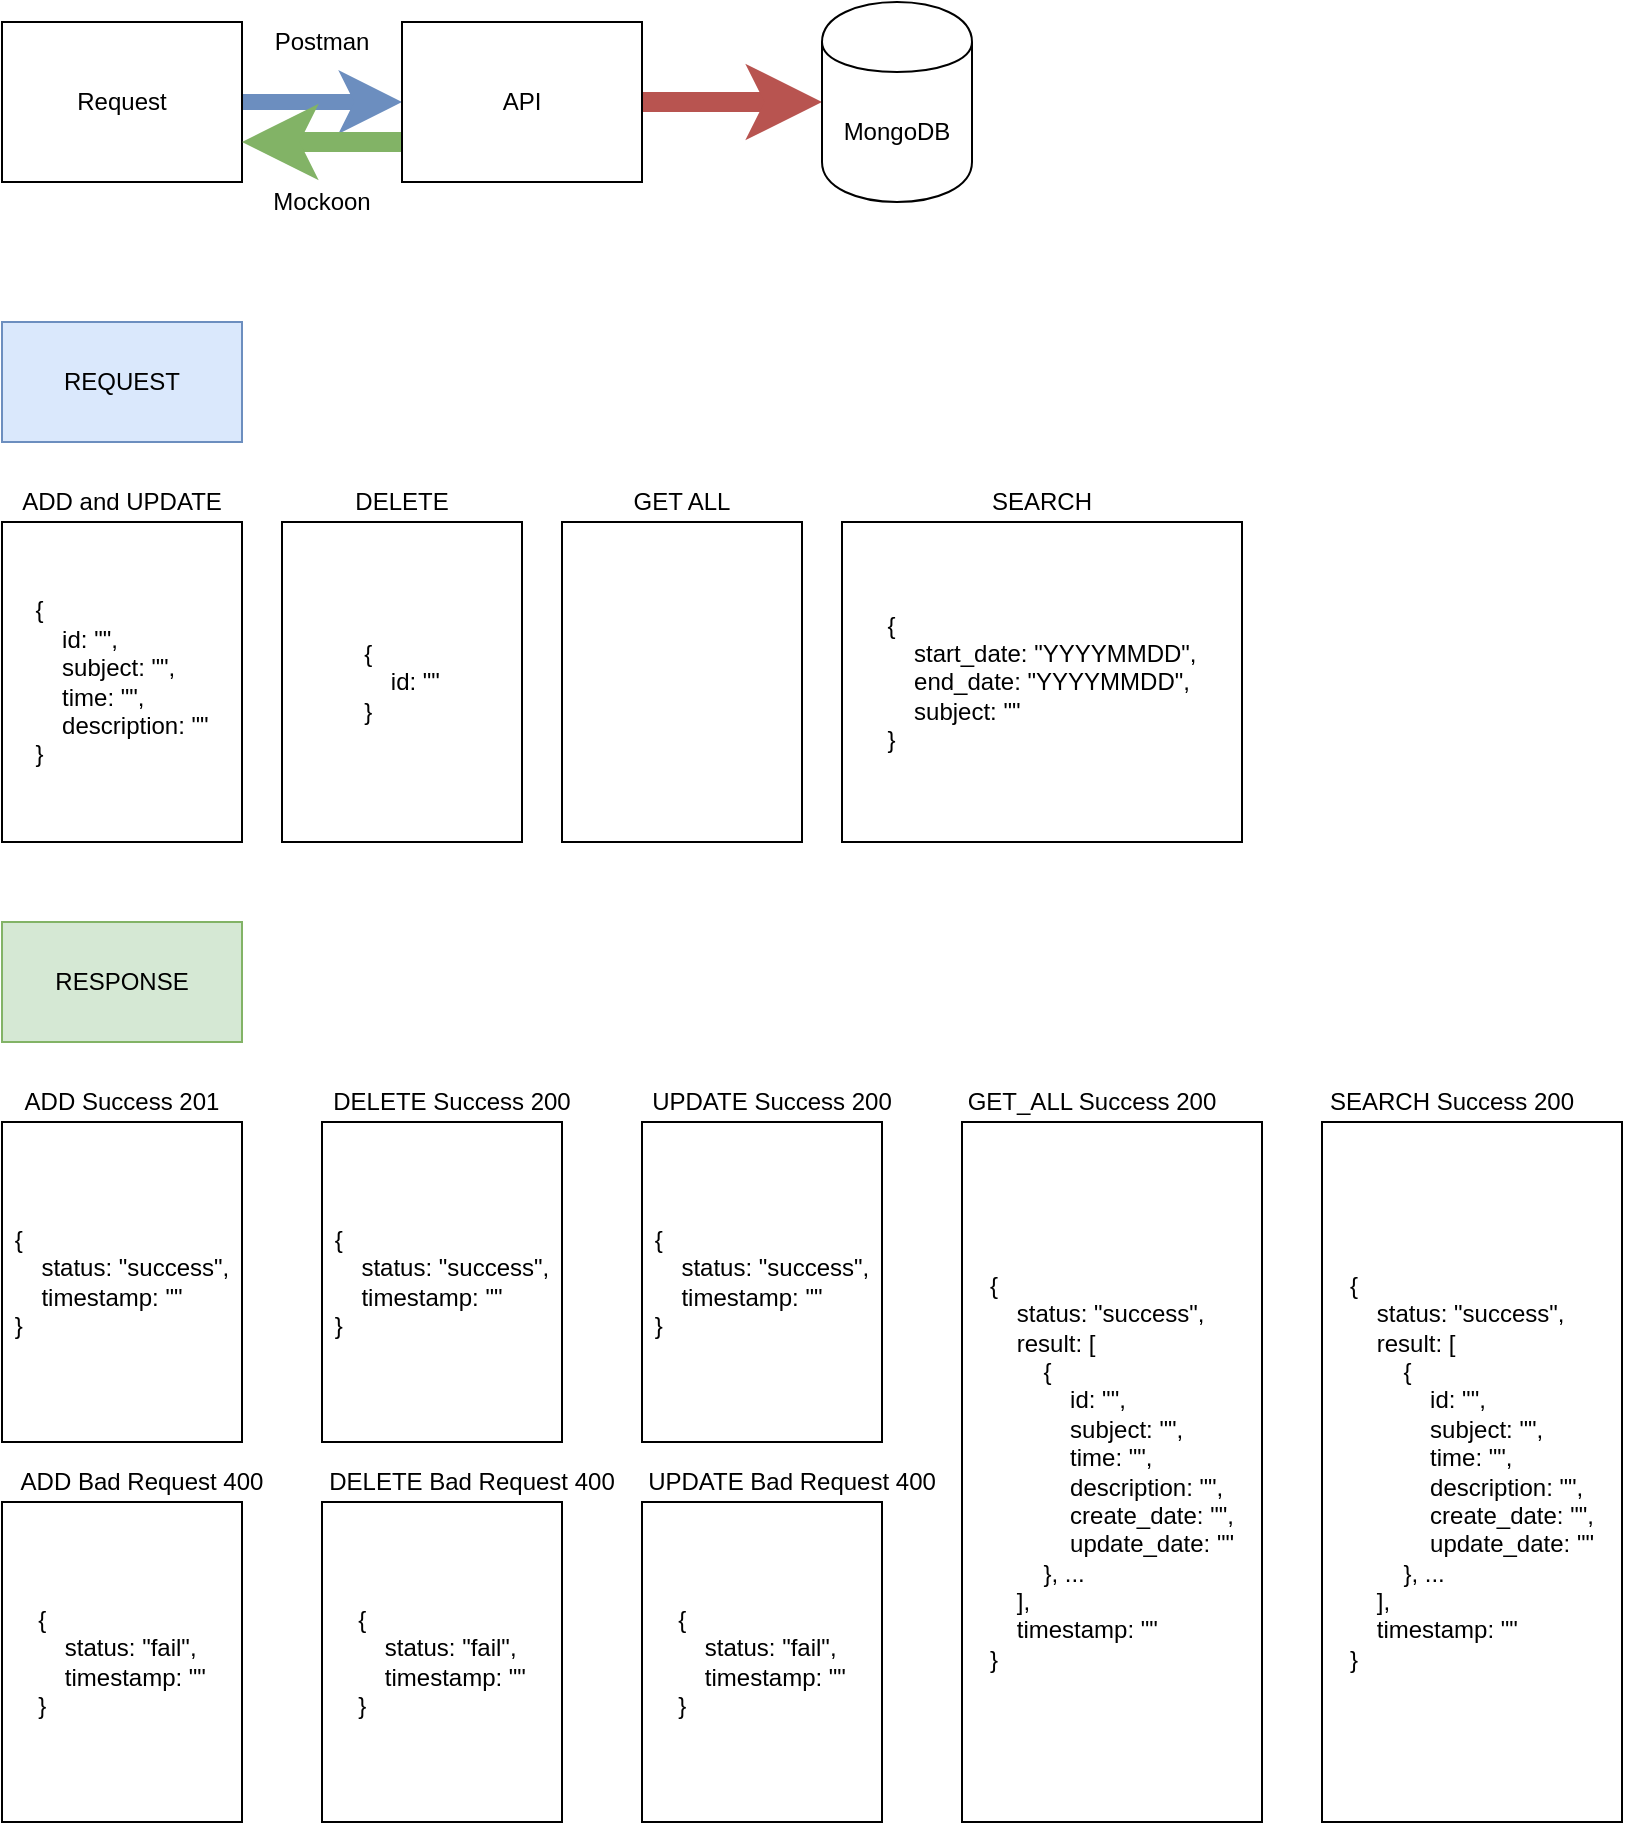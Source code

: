 <mxfile version="14.0.3" type="device"><diagram id="HGKAPIb9s85rJfz2Bqvl" name="Page-1"><mxGraphModel dx="1892" dy="1178" grid="1" gridSize="10" guides="1" tooltips="1" connect="1" arrows="1" fold="1" page="1" pageScale="1" pageWidth="827" pageHeight="1169" math="0" shadow="0"><root><mxCell id="0"/><mxCell id="1" parent="0"/><mxCell id="wsEd9sFEh-QX_QxVPf4f-3" value="" style="edgeStyle=orthogonalEdgeStyle;rounded=0;orthogonalLoop=1;jettySize=auto;html=1;fillColor=#dae8fc;strokeColor=#6c8ebf;strokeWidth=8;" parent="1" source="wsEd9sFEh-QX_QxVPf4f-1" target="wsEd9sFEh-QX_QxVPf4f-2" edge="1"><mxGeometry relative="1" as="geometry"/></mxCell><mxCell id="wsEd9sFEh-QX_QxVPf4f-1" value="Request" style="rounded=0;whiteSpace=wrap;html=1;" parent="1" vertex="1"><mxGeometry x="60" y="110" width="120" height="80" as="geometry"/></mxCell><mxCell id="wsEd9sFEh-QX_QxVPf4f-8" style="edgeStyle=orthogonalEdgeStyle;rounded=0;orthogonalLoop=1;jettySize=auto;html=1;exitX=1;exitY=0.5;exitDx=0;exitDy=0;entryX=0;entryY=0.5;entryDx=0;entryDy=0;fillColor=#f8cecc;strokeColor=#b85450;strokeWidth=10;" parent="1" source="wsEd9sFEh-QX_QxVPf4f-2" target="wsEd9sFEh-QX_QxVPf4f-6" edge="1"><mxGeometry relative="1" as="geometry"/></mxCell><mxCell id="wsEd9sFEh-QX_QxVPf4f-18" style="edgeStyle=orthogonalEdgeStyle;rounded=0;orthogonalLoop=1;jettySize=auto;html=1;exitX=0;exitY=0.75;exitDx=0;exitDy=0;entryX=1;entryY=0.75;entryDx=0;entryDy=0;strokeWidth=10;fillColor=#d5e8d4;strokeColor=#82b366;" parent="1" source="wsEd9sFEh-QX_QxVPf4f-2" target="wsEd9sFEh-QX_QxVPf4f-1" edge="1"><mxGeometry relative="1" as="geometry"/></mxCell><mxCell id="wsEd9sFEh-QX_QxVPf4f-2" value="API" style="rounded=0;whiteSpace=wrap;html=1;" parent="1" vertex="1"><mxGeometry x="260" y="110" width="120" height="80" as="geometry"/></mxCell><mxCell id="wsEd9sFEh-QX_QxVPf4f-6" value="MongoDB" style="shape=cylinder;whiteSpace=wrap;html=1;boundedLbl=1;backgroundOutline=1;" parent="1" vertex="1"><mxGeometry x="470" y="100" width="75" height="100" as="geometry"/></mxCell><mxCell id="wsEd9sFEh-QX_QxVPf4f-9" value="REQUEST" style="rounded=0;whiteSpace=wrap;html=1;fillColor=#dae8fc;strokeColor=#6c8ebf;" parent="1" vertex="1"><mxGeometry x="60" y="260" width="120" height="60" as="geometry"/></mxCell><mxCell id="wsEd9sFEh-QX_QxVPf4f-10" value="&lt;div style=&quot;text-align: left&quot;&gt;&lt;span&gt;{&lt;/span&gt;&lt;/div&gt;&lt;div style=&quot;text-align: left&quot;&gt;&lt;span&gt;&amp;nbsp; &amp;nbsp; id: &quot;&quot;,&lt;/span&gt;&lt;/div&gt;&lt;div style=&quot;text-align: left&quot;&gt;&lt;span&gt;&amp;nbsp; &amp;nbsp; subject: &quot;&quot;,&lt;/span&gt;&lt;/div&gt;&lt;div style=&quot;text-align: left&quot;&gt;&lt;span&gt;&amp;nbsp; &amp;nbsp; time: &quot;&quot;,&lt;/span&gt;&lt;/div&gt;&lt;div style=&quot;text-align: left&quot;&gt;&lt;span&gt;&amp;nbsp; &amp;nbsp; description: &quot;&quot;&lt;/span&gt;&lt;/div&gt;&lt;div style=&quot;text-align: left&quot;&gt;&lt;span&gt;}&lt;/span&gt;&lt;/div&gt;" style="rounded=0;whiteSpace=wrap;html=1;" parent="1" vertex="1"><mxGeometry x="60" y="360" width="120" height="160" as="geometry"/></mxCell><mxCell id="wsEd9sFEh-QX_QxVPf4f-11" value="&lt;div style=&quot;text-align: left&quot;&gt;&lt;span&gt;{&lt;/span&gt;&lt;/div&gt;&lt;div style=&quot;text-align: left&quot;&gt;&lt;span&gt;&amp;nbsp; &amp;nbsp; id: &quot;&quot;&lt;/span&gt;&lt;/div&gt;&lt;div style=&quot;text-align: left&quot;&gt;&lt;span&gt;}&lt;/span&gt;&lt;/div&gt;" style="rounded=0;whiteSpace=wrap;html=1;" parent="1" vertex="1"><mxGeometry x="200" y="360" width="120" height="160" as="geometry"/></mxCell><mxCell id="wsEd9sFEh-QX_QxVPf4f-12" value="&lt;div style=&quot;text-align: left&quot;&gt;&lt;span&gt;{&lt;/span&gt;&lt;/div&gt;&lt;div style=&quot;text-align: left&quot;&gt;&lt;span&gt;&amp;nbsp; &amp;nbsp; start_date: &quot;YYYYMMDD&quot;,&lt;/span&gt;&lt;/div&gt;&lt;div style=&quot;text-align: left&quot;&gt;&amp;nbsp; &amp;nbsp; end_date: &quot;YYYYMMDD&quot;,&lt;/div&gt;&lt;div style=&quot;text-align: left&quot;&gt;&amp;nbsp; &amp;nbsp; subject: &quot;&quot;&lt;/div&gt;&lt;div style=&quot;text-align: left&quot;&gt;&lt;span&gt;}&lt;/span&gt;&lt;/div&gt;" style="rounded=0;whiteSpace=wrap;html=1;" parent="1" vertex="1"><mxGeometry x="480" y="360" width="200" height="160" as="geometry"/></mxCell><mxCell id="wsEd9sFEh-QX_QxVPf4f-13" value="ADD and UPDATE" style="text;html=1;strokeColor=none;fillColor=none;align=center;verticalAlign=middle;whiteSpace=wrap;rounded=0;" parent="1" vertex="1"><mxGeometry x="60" y="340" width="120" height="20" as="geometry"/></mxCell><mxCell id="wsEd9sFEh-QX_QxVPf4f-14" value="DELETE" style="text;html=1;strokeColor=none;fillColor=none;align=center;verticalAlign=middle;whiteSpace=wrap;rounded=0;" parent="1" vertex="1"><mxGeometry x="200" y="340" width="120" height="20" as="geometry"/></mxCell><mxCell id="wsEd9sFEh-QX_QxVPf4f-15" value="SEARCH" style="text;html=1;strokeColor=none;fillColor=none;align=center;verticalAlign=middle;whiteSpace=wrap;rounded=0;" parent="1" vertex="1"><mxGeometry x="480" y="340" width="200" height="20" as="geometry"/></mxCell><mxCell id="wsEd9sFEh-QX_QxVPf4f-16" value="&lt;div style=&quot;text-align: left&quot;&gt;&lt;br&gt;&lt;/div&gt;" style="rounded=0;whiteSpace=wrap;html=1;" parent="1" vertex="1"><mxGeometry x="340" y="360" width="120" height="160" as="geometry"/></mxCell><mxCell id="wsEd9sFEh-QX_QxVPf4f-17" value="GET ALL" style="text;html=1;strokeColor=none;fillColor=none;align=center;verticalAlign=middle;whiteSpace=wrap;rounded=0;" parent="1" vertex="1"><mxGeometry x="340" y="340" width="120" height="20" as="geometry"/></mxCell><mxCell id="wsEd9sFEh-QX_QxVPf4f-19" value="RESPONSE" style="rounded=0;whiteSpace=wrap;html=1;fillColor=#d5e8d4;strokeColor=#82b366;" parent="1" vertex="1"><mxGeometry x="60" y="560" width="120" height="60" as="geometry"/></mxCell><mxCell id="wsEd9sFEh-QX_QxVPf4f-20" value="&lt;div style=&quot;text-align: left&quot;&gt;{&lt;/div&gt;&lt;div style=&quot;text-align: left&quot;&gt;&amp;nbsp; &amp;nbsp; status: &quot;success&quot;,&lt;/div&gt;&lt;div style=&quot;text-align: left&quot;&gt;&amp;nbsp; &amp;nbsp; timestamp: &quot;&quot;&lt;/div&gt;&lt;div style=&quot;text-align: left&quot;&gt;}&lt;/div&gt;" style="rounded=0;whiteSpace=wrap;html=1;" parent="1" vertex="1"><mxGeometry x="60" y="660" width="120" height="160" as="geometry"/></mxCell><mxCell id="wsEd9sFEh-QX_QxVPf4f-21" value="ADD Success 201" style="text;html=1;strokeColor=none;fillColor=none;align=center;verticalAlign=middle;whiteSpace=wrap;rounded=0;" parent="1" vertex="1"><mxGeometry x="60" y="640" width="120" height="20" as="geometry"/></mxCell><mxCell id="wsEd9sFEh-QX_QxVPf4f-22" value="&lt;div style=&quot;text-align: left&quot;&gt;{&lt;/div&gt;&lt;div style=&quot;text-align: left&quot;&gt;&amp;nbsp; &amp;nbsp; status: &quot;fail&quot;,&lt;/div&gt;&lt;div style=&quot;text-align: left&quot;&gt;&amp;nbsp; &amp;nbsp; timestamp: &quot;&quot;&lt;br&gt;&lt;/div&gt;&lt;div style=&quot;text-align: left&quot;&gt;}&lt;/div&gt;" style="rounded=0;whiteSpace=wrap;html=1;" parent="1" vertex="1"><mxGeometry x="60" y="850" width="120" height="160" as="geometry"/></mxCell><mxCell id="wsEd9sFEh-QX_QxVPf4f-23" value="ADD Bad Request 400" style="text;html=1;strokeColor=none;fillColor=none;align=center;verticalAlign=middle;whiteSpace=wrap;rounded=0;" parent="1" vertex="1"><mxGeometry x="60" y="830" width="140" height="20" as="geometry"/></mxCell><mxCell id="wsEd9sFEh-QX_QxVPf4f-24" value="&lt;div style=&quot;text-align: left&quot;&gt;{&lt;/div&gt;&lt;div style=&quot;text-align: left&quot;&gt;&amp;nbsp; &amp;nbsp; status: &quot;success&quot;,&lt;/div&gt;&lt;div style=&quot;text-align: left&quot;&gt;&amp;nbsp; &amp;nbsp; timestamp: &quot;&quot;&lt;/div&gt;&lt;div style=&quot;text-align: left&quot;&gt;}&lt;/div&gt;" style="rounded=0;whiteSpace=wrap;html=1;" parent="1" vertex="1"><mxGeometry x="220" y="660" width="120" height="160" as="geometry"/></mxCell><mxCell id="wsEd9sFEh-QX_QxVPf4f-25" value="DELETE Success 200" style="text;html=1;strokeColor=none;fillColor=none;align=center;verticalAlign=middle;whiteSpace=wrap;rounded=0;" parent="1" vertex="1"><mxGeometry x="220" y="640" width="130" height="20" as="geometry"/></mxCell><mxCell id="wsEd9sFEh-QX_QxVPf4f-26" value="&lt;div style=&quot;text-align: left&quot;&gt;{&lt;/div&gt;&lt;div style=&quot;text-align: left&quot;&gt;&amp;nbsp; &amp;nbsp; status: &quot;fail&quot;,&lt;/div&gt;&lt;div style=&quot;text-align: left&quot;&gt;&amp;nbsp; &amp;nbsp; timestamp: &quot;&quot;&lt;br&gt;&lt;/div&gt;&lt;div style=&quot;text-align: left&quot;&gt;}&lt;/div&gt;" style="rounded=0;whiteSpace=wrap;html=1;" parent="1" vertex="1"><mxGeometry x="220" y="850" width="120" height="160" as="geometry"/></mxCell><mxCell id="wsEd9sFEh-QX_QxVPf4f-27" value="DELETE Bad Request 400" style="text;html=1;strokeColor=none;fillColor=none;align=center;verticalAlign=middle;whiteSpace=wrap;rounded=0;" parent="1" vertex="1"><mxGeometry x="220" y="830" width="150" height="20" as="geometry"/></mxCell><mxCell id="wsEd9sFEh-QX_QxVPf4f-28" value="&lt;div style=&quot;text-align: left&quot;&gt;{&lt;/div&gt;&lt;div style=&quot;text-align: left&quot;&gt;&amp;nbsp; &amp;nbsp; status: &quot;success&quot;,&lt;/div&gt;&lt;div style=&quot;text-align: left&quot;&gt;&amp;nbsp; &amp;nbsp; timestamp: &quot;&quot;&lt;/div&gt;&lt;div style=&quot;text-align: left&quot;&gt;}&lt;/div&gt;" style="rounded=0;whiteSpace=wrap;html=1;" parent="1" vertex="1"><mxGeometry x="380" y="660" width="120" height="160" as="geometry"/></mxCell><mxCell id="wsEd9sFEh-QX_QxVPf4f-29" value="UPDATE Success 200" style="text;html=1;strokeColor=none;fillColor=none;align=center;verticalAlign=middle;whiteSpace=wrap;rounded=0;" parent="1" vertex="1"><mxGeometry x="380" y="640" width="130" height="20" as="geometry"/></mxCell><mxCell id="wsEd9sFEh-QX_QxVPf4f-30" value="&lt;div style=&quot;text-align: left&quot;&gt;{&lt;/div&gt;&lt;div style=&quot;text-align: left&quot;&gt;&amp;nbsp; &amp;nbsp; status: &quot;fail&quot;,&lt;/div&gt;&lt;div style=&quot;text-align: left&quot;&gt;&amp;nbsp; &amp;nbsp; timestamp: &quot;&quot;&lt;br&gt;&lt;/div&gt;&lt;div style=&quot;text-align: left&quot;&gt;}&lt;/div&gt;" style="rounded=0;whiteSpace=wrap;html=1;" parent="1" vertex="1"><mxGeometry x="380" y="850" width="120" height="160" as="geometry"/></mxCell><mxCell id="wsEd9sFEh-QX_QxVPf4f-31" value="UPDATE Bad Request 400" style="text;html=1;strokeColor=none;fillColor=none;align=center;verticalAlign=middle;whiteSpace=wrap;rounded=0;" parent="1" vertex="1"><mxGeometry x="380" y="830" width="150" height="20" as="geometry"/></mxCell><mxCell id="wsEd9sFEh-QX_QxVPf4f-32" value="&lt;div style=&quot;text-align: left&quot;&gt;{&lt;/div&gt;&lt;div style=&quot;text-align: left&quot;&gt;&amp;nbsp; &amp;nbsp; status: &quot;success&quot;,&lt;/div&gt;&lt;div style=&quot;text-align: left&quot;&gt;&amp;nbsp; &amp;nbsp; result: [&lt;/div&gt;&lt;div style=&quot;text-align: left&quot;&gt;&amp;nbsp; &amp;nbsp; &amp;nbsp; &amp;nbsp; {&lt;/div&gt;&lt;div style=&quot;text-align: left&quot;&gt;&amp;nbsp; &amp;nbsp; &amp;nbsp; &amp;nbsp; &amp;nbsp; &amp;nbsp;&amp;nbsp;&lt;span&gt;id: &quot;&quot;,&lt;/span&gt;&lt;/div&gt;&lt;div style=&quot;text-align: left&quot;&gt;&amp;nbsp; &amp;nbsp; &amp;nbsp; &amp;nbsp; &amp;nbsp; &amp;nbsp; subject: &quot;&quot;,&lt;/div&gt;&lt;div style=&quot;text-align: left&quot;&gt;&amp;nbsp; &amp;nbsp; &amp;nbsp; &amp;nbsp; &amp;nbsp; &amp;nbsp; time: &quot;&quot;,&lt;/div&gt;&lt;div style=&quot;text-align: left&quot;&gt;&amp;nbsp; &amp;nbsp; &amp;nbsp; &amp;nbsp; &amp;nbsp; &amp;nbsp; description: &quot;&quot;,&lt;/div&gt;&lt;div style=&quot;text-align: left&quot;&gt;&amp;nbsp; &amp;nbsp; &amp;nbsp; &amp;nbsp; &amp;nbsp; &amp;nbsp; create_date: &quot;&quot;,&lt;/div&gt;&lt;div style=&quot;text-align: left&quot;&gt;&amp;nbsp; &amp;nbsp; &amp;nbsp; &amp;nbsp; &amp;nbsp; &amp;nbsp; update_date: &quot;&quot;&lt;/div&gt;&lt;div style=&quot;text-align: left&quot;&gt;&amp;nbsp; &amp;nbsp; &amp;nbsp; &amp;nbsp; }, ...&lt;/div&gt;&lt;div style=&quot;text-align: left&quot;&gt;&amp;nbsp; &amp;nbsp; ],&lt;/div&gt;&lt;div style=&quot;text-align: left&quot;&gt;&amp;nbsp; &amp;nbsp; timestamp: &quot;&quot;&lt;/div&gt;&lt;div style=&quot;text-align: left&quot;&gt;}&lt;/div&gt;" style="rounded=0;whiteSpace=wrap;html=1;" parent="1" vertex="1"><mxGeometry x="540" y="660" width="150" height="350" as="geometry"/></mxCell><mxCell id="wsEd9sFEh-QX_QxVPf4f-33" value="GET_ALL Success 200" style="text;html=1;strokeColor=none;fillColor=none;align=center;verticalAlign=middle;whiteSpace=wrap;rounded=0;" parent="1" vertex="1"><mxGeometry x="540" y="640" width="130" height="20" as="geometry"/></mxCell><mxCell id="wsEd9sFEh-QX_QxVPf4f-36" value="&lt;div style=&quot;text-align: left&quot;&gt;{&lt;/div&gt;&lt;div style=&quot;text-align: left&quot;&gt;&amp;nbsp; &amp;nbsp; status: &quot;success&quot;,&lt;/div&gt;&lt;div style=&quot;text-align: left&quot;&gt;&amp;nbsp; &amp;nbsp; result: [&lt;/div&gt;&lt;div style=&quot;text-align: left&quot;&gt;&amp;nbsp; &amp;nbsp; &amp;nbsp; &amp;nbsp; {&lt;/div&gt;&lt;div style=&quot;text-align: left&quot;&gt;&amp;nbsp; &amp;nbsp; &amp;nbsp; &amp;nbsp; &amp;nbsp; &amp;nbsp;&amp;nbsp;&lt;span&gt;id: &quot;&quot;,&lt;/span&gt;&lt;/div&gt;&lt;div style=&quot;text-align: left&quot;&gt;&amp;nbsp; &amp;nbsp; &amp;nbsp; &amp;nbsp; &amp;nbsp; &amp;nbsp; subject: &quot;&quot;,&lt;/div&gt;&lt;div style=&quot;text-align: left&quot;&gt;&amp;nbsp; &amp;nbsp; &amp;nbsp; &amp;nbsp; &amp;nbsp; &amp;nbsp; time: &quot;&quot;,&lt;/div&gt;&lt;div style=&quot;text-align: left&quot;&gt;&amp;nbsp; &amp;nbsp; &amp;nbsp; &amp;nbsp; &amp;nbsp; &amp;nbsp; description: &quot;&quot;,&lt;/div&gt;&lt;div style=&quot;text-align: left&quot;&gt;&amp;nbsp; &amp;nbsp; &amp;nbsp; &amp;nbsp; &amp;nbsp; &amp;nbsp; create_date: &quot;&quot;,&lt;/div&gt;&lt;div style=&quot;text-align: left&quot;&gt;&amp;nbsp; &amp;nbsp; &amp;nbsp; &amp;nbsp; &amp;nbsp; &amp;nbsp; update_date: &quot;&quot;&lt;/div&gt;&lt;div style=&quot;text-align: left&quot;&gt;&amp;nbsp; &amp;nbsp; &amp;nbsp; &amp;nbsp; }, ...&lt;/div&gt;&lt;div style=&quot;text-align: left&quot;&gt;&amp;nbsp; &amp;nbsp; ],&lt;/div&gt;&lt;div style=&quot;text-align: left&quot;&gt;&amp;nbsp; &amp;nbsp; timestamp: &quot;&quot;&lt;/div&gt;&lt;div style=&quot;text-align: left&quot;&gt;}&lt;/div&gt;" style="rounded=0;whiteSpace=wrap;html=1;" parent="1" vertex="1"><mxGeometry x="720" y="660" width="150" height="350" as="geometry"/></mxCell><mxCell id="wsEd9sFEh-QX_QxVPf4f-37" value="SEARCH Success 200" style="text;html=1;strokeColor=none;fillColor=none;align=center;verticalAlign=middle;whiteSpace=wrap;rounded=0;" parent="1" vertex="1"><mxGeometry x="720" y="640" width="130" height="20" as="geometry"/></mxCell><mxCell id="wsEd9sFEh-QX_QxVPf4f-38" value="Mockoon" style="text;html=1;strokeColor=none;fillColor=none;align=center;verticalAlign=middle;whiteSpace=wrap;rounded=0;" parent="1" vertex="1"><mxGeometry x="200" y="190" width="40" height="20" as="geometry"/></mxCell><mxCell id="wsEd9sFEh-QX_QxVPf4f-39" value="Postman" style="text;html=1;strokeColor=none;fillColor=none;align=center;verticalAlign=middle;whiteSpace=wrap;rounded=0;" parent="1" vertex="1"><mxGeometry x="200" y="110" width="40" height="20" as="geometry"/></mxCell></root></mxGraphModel></diagram></mxfile>